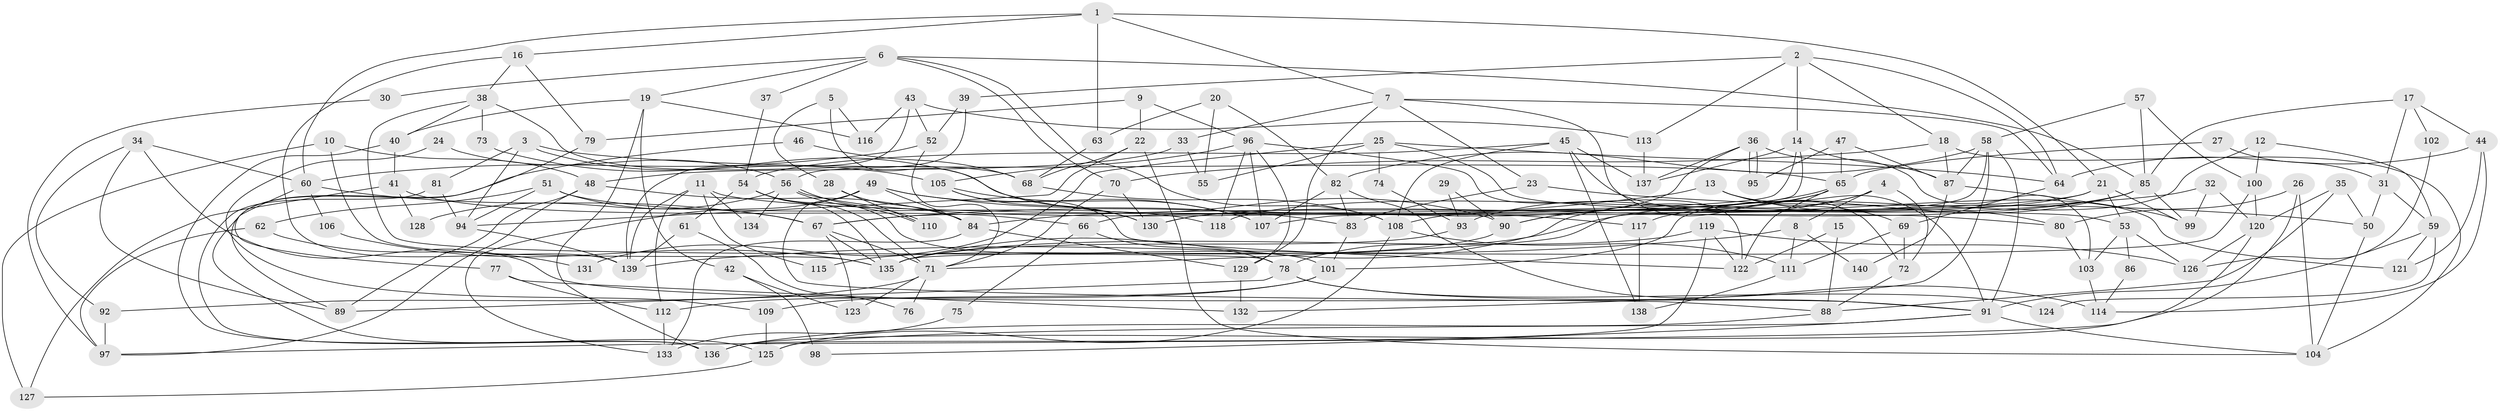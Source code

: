// coarse degree distribution, {4: 0.21428571428571427, 2: 0.16666666666666666, 6: 0.08333333333333333, 5: 0.16666666666666666, 8: 0.07142857142857142, 3: 0.16666666666666666, 15: 0.023809523809523808, 7: 0.05952380952380952, 11: 0.011904761904761904, 9: 0.023809523809523808, 10: 0.011904761904761904}
// Generated by graph-tools (version 1.1) at 2025/52/03/04/25 21:52:59]
// undirected, 140 vertices, 280 edges
graph export_dot {
graph [start="1"]
  node [color=gray90,style=filled];
  1;
  2;
  3;
  4;
  5;
  6;
  7;
  8;
  9;
  10;
  11;
  12;
  13;
  14;
  15;
  16;
  17;
  18;
  19;
  20;
  21;
  22;
  23;
  24;
  25;
  26;
  27;
  28;
  29;
  30;
  31;
  32;
  33;
  34;
  35;
  36;
  37;
  38;
  39;
  40;
  41;
  42;
  43;
  44;
  45;
  46;
  47;
  48;
  49;
  50;
  51;
  52;
  53;
  54;
  55;
  56;
  57;
  58;
  59;
  60;
  61;
  62;
  63;
  64;
  65;
  66;
  67;
  68;
  69;
  70;
  71;
  72;
  73;
  74;
  75;
  76;
  77;
  78;
  79;
  80;
  81;
  82;
  83;
  84;
  85;
  86;
  87;
  88;
  89;
  90;
  91;
  92;
  93;
  94;
  95;
  96;
  97;
  98;
  99;
  100;
  101;
  102;
  103;
  104;
  105;
  106;
  107;
  108;
  109;
  110;
  111;
  112;
  113;
  114;
  115;
  116;
  117;
  118;
  119;
  120;
  121;
  122;
  123;
  124;
  125;
  126;
  127;
  128;
  129;
  130;
  131;
  132;
  133;
  134;
  135;
  136;
  137;
  138;
  139;
  140;
  1 -- 63;
  1 -- 16;
  1 -- 7;
  1 -- 21;
  1 -- 60;
  2 -- 18;
  2 -- 39;
  2 -- 14;
  2 -- 64;
  2 -- 113;
  3 -- 94;
  3 -- 65;
  3 -- 81;
  3 -- 90;
  4 -- 135;
  4 -- 72;
  4 -- 8;
  4 -- 90;
  5 -- 116;
  5 -- 130;
  5 -- 28;
  6 -- 70;
  6 -- 108;
  6 -- 19;
  6 -- 30;
  6 -- 37;
  6 -- 85;
  7 -- 64;
  7 -- 23;
  7 -- 33;
  7 -- 72;
  7 -- 129;
  8 -- 111;
  8 -- 139;
  8 -- 140;
  9 -- 96;
  9 -- 22;
  9 -- 79;
  10 -- 48;
  10 -- 135;
  10 -- 127;
  11 -- 139;
  11 -- 80;
  11 -- 112;
  11 -- 115;
  11 -- 134;
  12 -- 101;
  12 -- 59;
  12 -- 100;
  13 -- 91;
  13 -- 67;
  13 -- 69;
  13 -- 80;
  14 -- 107;
  14 -- 66;
  14 -- 87;
  14 -- 137;
  15 -- 122;
  15 -- 88;
  16 -- 139;
  16 -- 79;
  16 -- 38;
  17 -- 85;
  17 -- 44;
  17 -- 31;
  17 -- 102;
  18 -- 87;
  18 -- 70;
  18 -- 104;
  19 -- 136;
  19 -- 40;
  19 -- 42;
  19 -- 116;
  20 -- 82;
  20 -- 55;
  20 -- 63;
  21 -- 67;
  21 -- 53;
  21 -- 99;
  21 -- 118;
  22 -- 68;
  22 -- 94;
  22 -- 104;
  23 -- 83;
  23 -- 50;
  24 -- 109;
  24 -- 56;
  25 -- 53;
  25 -- 64;
  25 -- 55;
  25 -- 74;
  25 -- 131;
  26 -- 104;
  26 -- 80;
  26 -- 97;
  27 -- 65;
  27 -- 31;
  28 -- 84;
  28 -- 110;
  29 -- 93;
  29 -- 90;
  30 -- 97;
  31 -- 50;
  31 -- 59;
  32 -- 99;
  32 -- 84;
  32 -- 120;
  33 -- 48;
  33 -- 55;
  34 -- 91;
  34 -- 60;
  34 -- 89;
  34 -- 92;
  35 -- 120;
  35 -- 50;
  35 -- 88;
  36 -- 95;
  36 -- 95;
  36 -- 130;
  36 -- 103;
  36 -- 137;
  37 -- 54;
  38 -- 40;
  38 -- 68;
  38 -- 73;
  38 -- 78;
  39 -- 56;
  39 -- 52;
  40 -- 136;
  40 -- 41;
  41 -- 66;
  41 -- 127;
  41 -- 128;
  42 -- 123;
  42 -- 98;
  43 -- 52;
  43 -- 113;
  43 -- 116;
  43 -- 139;
  44 -- 121;
  44 -- 64;
  44 -- 114;
  45 -- 137;
  45 -- 108;
  45 -- 54;
  45 -- 121;
  45 -- 138;
  46 -- 125;
  46 -- 68;
  47 -- 87;
  47 -- 65;
  47 -- 95;
  48 -- 97;
  48 -- 89;
  48 -- 84;
  49 -- 133;
  49 -- 107;
  49 -- 83;
  49 -- 84;
  49 -- 88;
  50 -- 104;
  51 -- 118;
  51 -- 94;
  51 -- 62;
  51 -- 67;
  52 -- 60;
  52 -- 71;
  53 -- 103;
  53 -- 86;
  53 -- 126;
  54 -- 71;
  54 -- 61;
  54 -- 101;
  54 -- 135;
  56 -- 110;
  56 -- 110;
  56 -- 117;
  56 -- 128;
  56 -- 134;
  57 -- 100;
  57 -- 58;
  57 -- 85;
  58 -- 91;
  58 -- 87;
  58 -- 71;
  58 -- 82;
  58 -- 132;
  59 -- 91;
  59 -- 121;
  59 -- 124;
  60 -- 67;
  60 -- 77;
  60 -- 106;
  61 -- 139;
  61 -- 76;
  62 -- 97;
  62 -- 131;
  63 -- 68;
  64 -- 69;
  65 -- 122;
  65 -- 90;
  65 -- 78;
  65 -- 93;
  66 -- 78;
  66 -- 75;
  67 -- 135;
  67 -- 71;
  67 -- 123;
  68 -- 108;
  69 -- 72;
  69 -- 111;
  70 -- 130;
  70 -- 71;
  71 -- 76;
  71 -- 92;
  71 -- 123;
  72 -- 88;
  73 -- 105;
  74 -- 93;
  75 -- 133;
  77 -- 132;
  77 -- 112;
  78 -- 89;
  78 -- 91;
  78 -- 124;
  79 -- 89;
  80 -- 103;
  81 -- 136;
  81 -- 94;
  82 -- 83;
  82 -- 107;
  82 -- 114;
  83 -- 101;
  84 -- 129;
  84 -- 133;
  85 -- 99;
  85 -- 108;
  85 -- 117;
  85 -- 130;
  86 -- 114;
  87 -- 99;
  87 -- 140;
  88 -- 136;
  90 -- 115;
  91 -- 104;
  91 -- 98;
  91 -- 125;
  92 -- 97;
  93 -- 135;
  94 -- 139;
  96 -- 105;
  96 -- 129;
  96 -- 107;
  96 -- 118;
  96 -- 122;
  100 -- 135;
  100 -- 120;
  101 -- 112;
  101 -- 109;
  102 -- 126;
  103 -- 114;
  105 -- 107;
  105 -- 122;
  105 -- 130;
  106 -- 135;
  108 -- 125;
  108 -- 111;
  109 -- 125;
  111 -- 138;
  112 -- 133;
  113 -- 137;
  117 -- 138;
  119 -- 126;
  119 -- 136;
  119 -- 122;
  119 -- 135;
  120 -- 126;
  120 -- 136;
  125 -- 127;
  129 -- 132;
}

